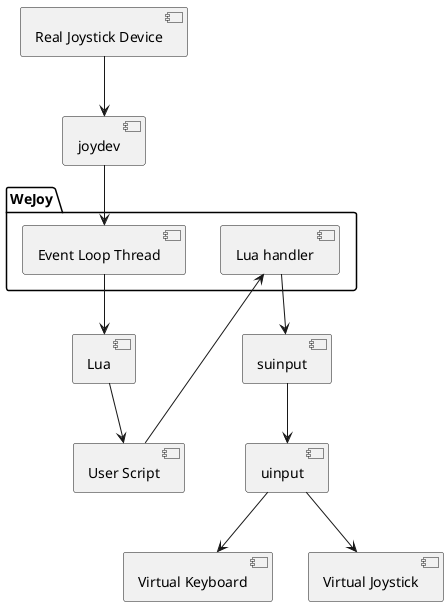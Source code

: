 @startuml
[suinput]
[uinput]
[Lua]
[joydev]
[Real Joystick Device] --> [joydev]
package "WeJoy" {
    [joydev] --> [Event Loop Thread]
    [Event Loop Thread] --> Lua
    [Lua handler] --> [suinput]
}
Lua --> [User Script]
[User Script] --> [Lua handler]
suinput --> [uinput]
[uinput] --> [Virtual Keyboard]
[uinput] --> [Virtual Joystick]


@enduml
